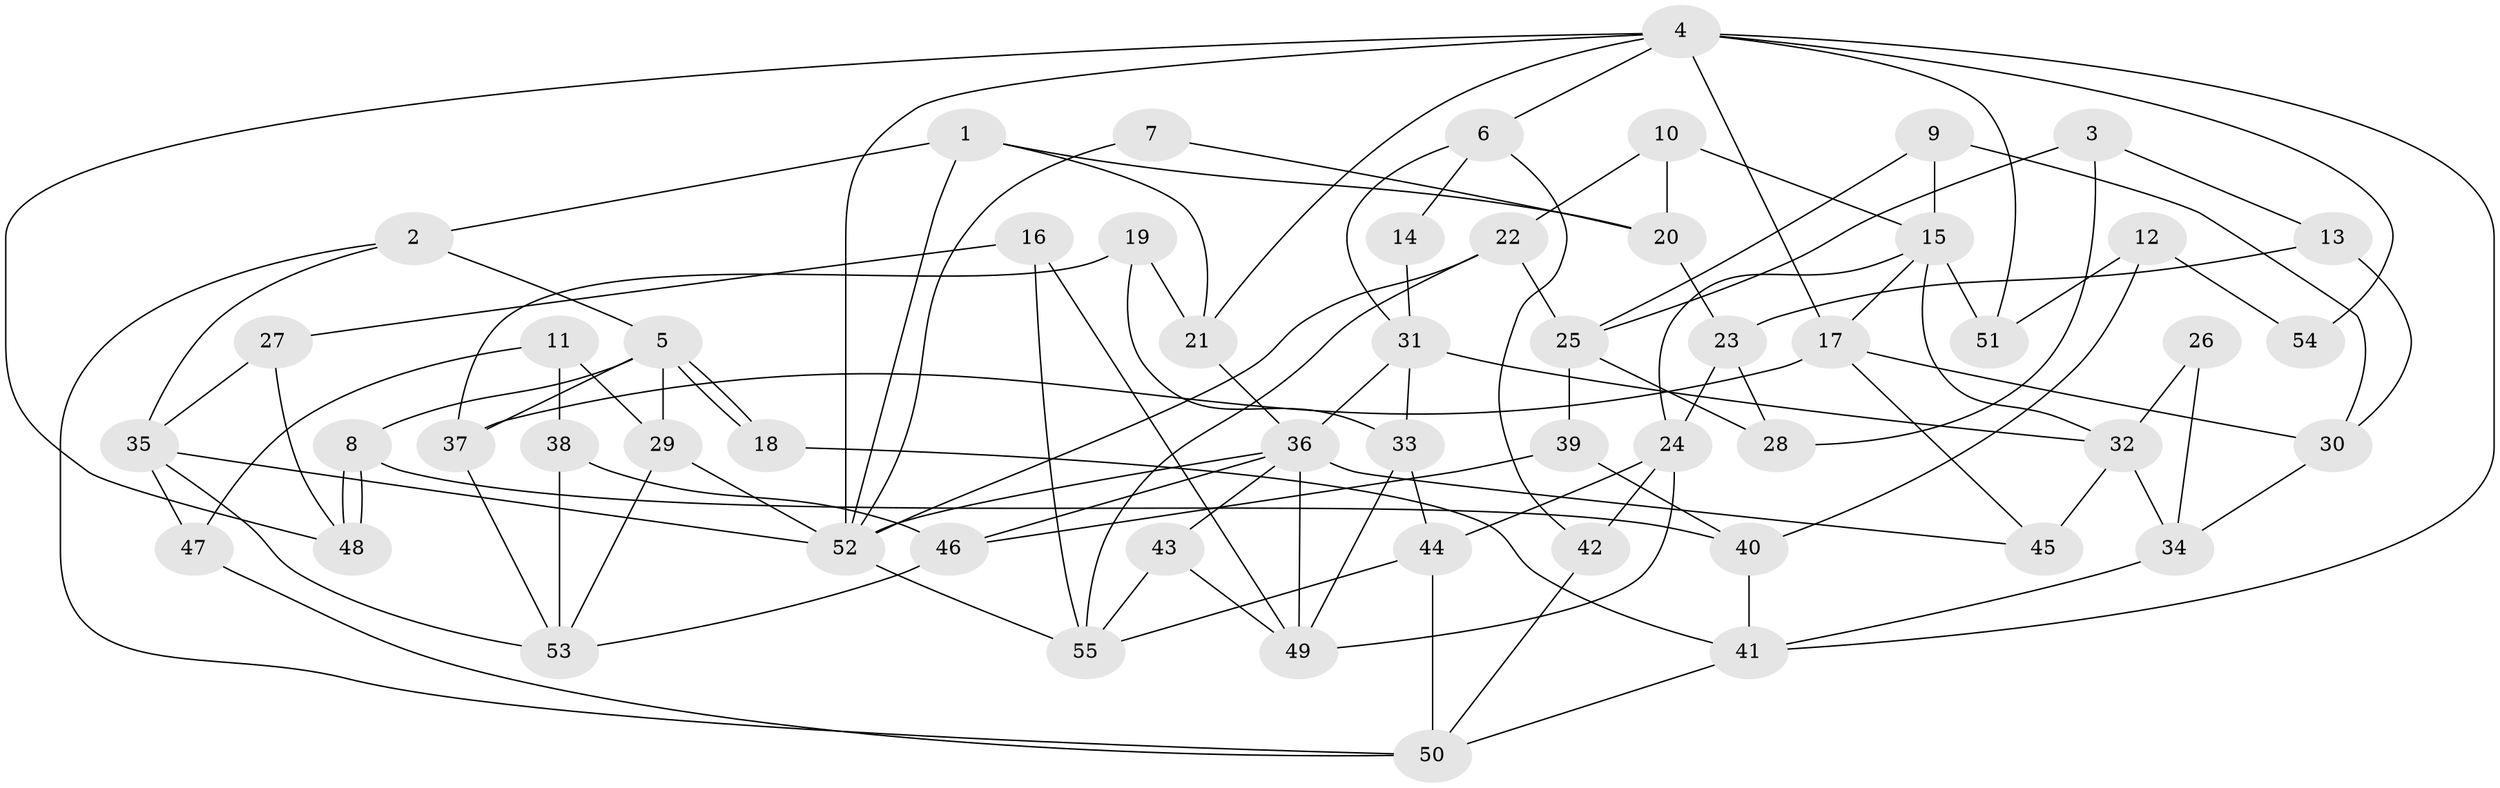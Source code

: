 // Generated by graph-tools (version 1.1) at 2025/36/03/09/25 02:36:15]
// undirected, 55 vertices, 110 edges
graph export_dot {
graph [start="1"]
  node [color=gray90,style=filled];
  1;
  2;
  3;
  4;
  5;
  6;
  7;
  8;
  9;
  10;
  11;
  12;
  13;
  14;
  15;
  16;
  17;
  18;
  19;
  20;
  21;
  22;
  23;
  24;
  25;
  26;
  27;
  28;
  29;
  30;
  31;
  32;
  33;
  34;
  35;
  36;
  37;
  38;
  39;
  40;
  41;
  42;
  43;
  44;
  45;
  46;
  47;
  48;
  49;
  50;
  51;
  52;
  53;
  54;
  55;
  1 -- 20;
  1 -- 52;
  1 -- 2;
  1 -- 21;
  2 -- 5;
  2 -- 35;
  2 -- 50;
  3 -- 25;
  3 -- 13;
  3 -- 28;
  4 -- 41;
  4 -- 21;
  4 -- 6;
  4 -- 17;
  4 -- 48;
  4 -- 51;
  4 -- 52;
  4 -- 54;
  5 -- 29;
  5 -- 18;
  5 -- 18;
  5 -- 8;
  5 -- 37;
  6 -- 31;
  6 -- 14;
  6 -- 42;
  7 -- 52;
  7 -- 20;
  8 -- 48;
  8 -- 48;
  8 -- 40;
  9 -- 25;
  9 -- 15;
  9 -- 30;
  10 -- 15;
  10 -- 22;
  10 -- 20;
  11 -- 29;
  11 -- 47;
  11 -- 38;
  12 -- 51;
  12 -- 40;
  12 -- 54;
  13 -- 30;
  13 -- 23;
  14 -- 31;
  15 -- 17;
  15 -- 32;
  15 -- 24;
  15 -- 51;
  16 -- 27;
  16 -- 55;
  16 -- 49;
  17 -- 37;
  17 -- 30;
  17 -- 45;
  18 -- 41;
  19 -- 37;
  19 -- 21;
  19 -- 33;
  20 -- 23;
  21 -- 36;
  22 -- 55;
  22 -- 52;
  22 -- 25;
  23 -- 28;
  23 -- 24;
  24 -- 49;
  24 -- 42;
  24 -- 44;
  25 -- 39;
  25 -- 28;
  26 -- 34;
  26 -- 32;
  27 -- 35;
  27 -- 48;
  29 -- 53;
  29 -- 52;
  30 -- 34;
  31 -- 36;
  31 -- 33;
  31 -- 32;
  32 -- 45;
  32 -- 34;
  33 -- 44;
  33 -- 49;
  34 -- 41;
  35 -- 52;
  35 -- 47;
  35 -- 53;
  36 -- 52;
  36 -- 49;
  36 -- 43;
  36 -- 45;
  36 -- 46;
  37 -- 53;
  38 -- 46;
  38 -- 53;
  39 -- 46;
  39 -- 40;
  40 -- 41;
  41 -- 50;
  42 -- 50;
  43 -- 49;
  43 -- 55;
  44 -- 50;
  44 -- 55;
  46 -- 53;
  47 -- 50;
  52 -- 55;
}
